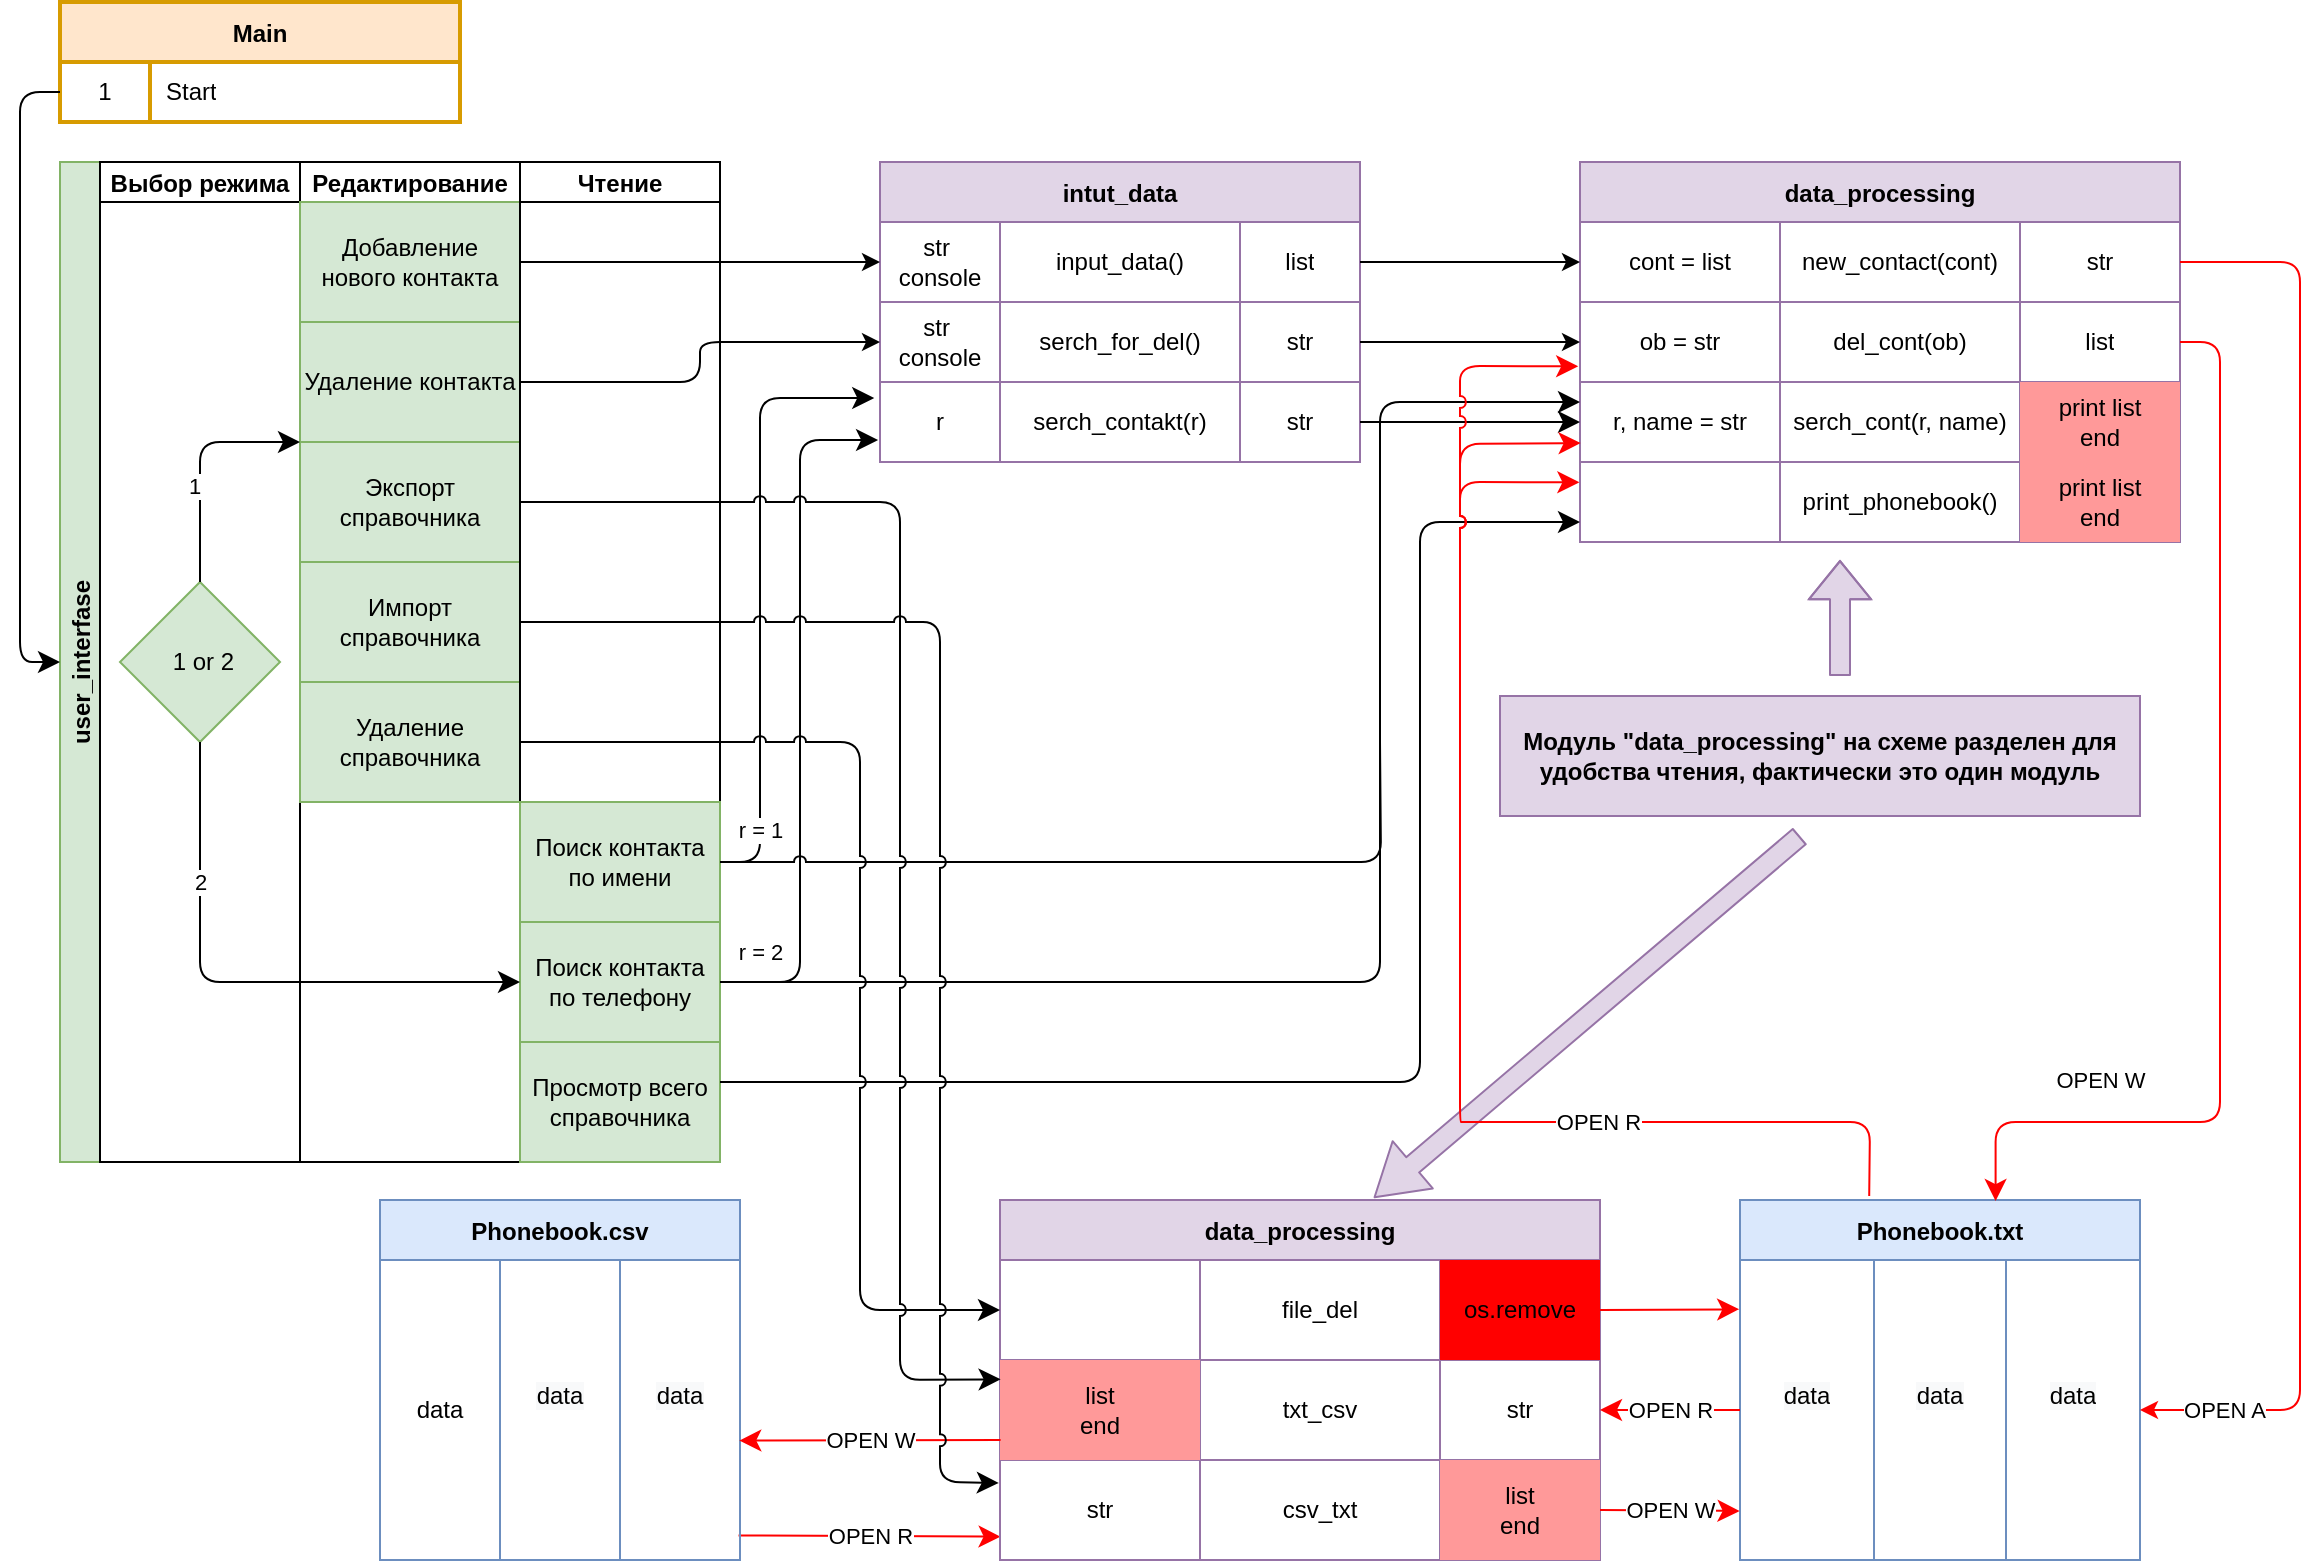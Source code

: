 <mxfile version="20.6.2" type="device"><diagram id="prtHgNgQTEPvFCAcTncT" name="Page-1"><mxGraphModel dx="1270" dy="806" grid="1" gridSize="10" guides="1" tooltips="1" connect="1" arrows="1" fold="1" page="1" pageScale="1" pageWidth="1169" pageHeight="827" math="0" shadow="0"><root><mxCell id="0"/><mxCell id="1" parent="0"/><mxCell id="uUep1V0yapSqdW1psIaz-75" value="" style="shape=flexArrow;endArrow=classic;html=1;rounded=1;strokeColor=#9673a6;strokeWidth=1;startSize=8;endSize=8;jumpStyle=arc;entryX=0.623;entryY=-0.006;entryDx=0;entryDy=0;entryPerimeter=0;fillColor=#e1d5e7;" parent="1" target="uUep1V0yapSqdW1psIaz-32" edge="1"><mxGeometry width="50" height="50" relative="1" as="geometry"><mxPoint x="910" y="440" as="sourcePoint"/><mxPoint x="810" y="420" as="targetPoint"/></mxGeometry></mxCell><mxCell id="aM_rVGcqEeMFa8VWpvlB-49" value="Phonebook.txt" style="shape=table;startSize=30;container=1;collapsible=0;childLayout=tableLayout;fontStyle=1;align=center;fillColor=#dae8fc;strokeColor=#6c8ebf;" parent="1" vertex="1"><mxGeometry x="880" y="622" width="200" height="180" as="geometry"/></mxCell><mxCell id="aM_rVGcqEeMFa8VWpvlB-50" value="" style="shape=tableRow;horizontal=0;startSize=0;swimlaneHead=0;swimlaneBody=0;top=0;left=0;bottom=0;right=0;collapsible=0;dropTarget=0;fillColor=none;points=[[0,0.5],[1,0.5]];portConstraint=eastwest;" parent="aM_rVGcqEeMFa8VWpvlB-49" vertex="1"><mxGeometry y="30" width="200" height="150" as="geometry"/></mxCell><mxCell id="aM_rVGcqEeMFa8VWpvlB-51" value="&#10;&lt;span style=&quot;color: rgb(0, 0, 0); font-family: Helvetica; font-size: 12px; font-style: normal; font-variant-ligatures: normal; font-variant-caps: normal; font-weight: 400; letter-spacing: normal; orphans: 2; text-align: center; text-indent: 0px; text-transform: none; widows: 2; word-spacing: 0px; -webkit-text-stroke-width: 0px; background-color: rgb(248, 249, 250); text-decoration-thickness: initial; text-decoration-style: initial; text-decoration-color: initial; float: none; display: inline !important;&quot;&gt;data&lt;/span&gt;&#10;&#10;" style="shape=partialRectangle;html=1;whiteSpace=wrap;connectable=0;fillColor=none;top=0;left=0;bottom=0;right=0;overflow=hidden;" parent="aM_rVGcqEeMFa8VWpvlB-50" vertex="1"><mxGeometry width="67" height="150" as="geometry"><mxRectangle width="67" height="150" as="alternateBounds"/></mxGeometry></mxCell><mxCell id="aM_rVGcqEeMFa8VWpvlB-52" value="&#10;&lt;span style=&quot;color: rgb(0, 0, 0); font-family: Helvetica; font-size: 12px; font-style: normal; font-variant-ligatures: normal; font-variant-caps: normal; font-weight: 400; letter-spacing: normal; orphans: 2; text-align: center; text-indent: 0px; text-transform: none; widows: 2; word-spacing: 0px; -webkit-text-stroke-width: 0px; background-color: rgb(248, 249, 250); text-decoration-thickness: initial; text-decoration-style: initial; text-decoration-color: initial; float: none; display: inline !important;&quot;&gt;data&lt;/span&gt;&#10;&#10;" style="shape=partialRectangle;html=1;whiteSpace=wrap;connectable=0;fillColor=none;top=0;left=0;bottom=0;right=0;overflow=hidden;" parent="aM_rVGcqEeMFa8VWpvlB-50" vertex="1"><mxGeometry x="67" width="66" height="150" as="geometry"><mxRectangle width="66" height="150" as="alternateBounds"/></mxGeometry></mxCell><mxCell id="aM_rVGcqEeMFa8VWpvlB-53" value="&#10;&lt;span style=&quot;color: rgb(0, 0, 0); font-family: Helvetica; font-size: 12px; font-style: normal; font-variant-ligatures: normal; font-variant-caps: normal; font-weight: 400; letter-spacing: normal; orphans: 2; text-align: center; text-indent: 0px; text-transform: none; widows: 2; word-spacing: 0px; -webkit-text-stroke-width: 0px; background-color: rgb(248, 249, 250); text-decoration-thickness: initial; text-decoration-style: initial; text-decoration-color: initial; float: none; display: inline !important;&quot;&gt;data&lt;/span&gt;&#10;&#10;" style="shape=partialRectangle;html=1;whiteSpace=wrap;connectable=0;fillColor=none;top=0;left=0;bottom=0;right=0;overflow=hidden;" parent="aM_rVGcqEeMFa8VWpvlB-50" vertex="1"><mxGeometry x="133" width="67" height="150" as="geometry"><mxRectangle width="67" height="150" as="alternateBounds"/></mxGeometry></mxCell><mxCell id="aM_rVGcqEeMFa8VWpvlB-114" value="Main" style="shape=table;startSize=30;container=1;collapsible=0;childLayout=tableLayout;fixedRows=1;rowLines=0;fontStyle=1;strokeWidth=2;fillColor=#ffe6cc;strokeColor=#d79b00;" parent="1" vertex="1"><mxGeometry x="40" y="23" width="200" height="60" as="geometry"/></mxCell><mxCell id="aM_rVGcqEeMFa8VWpvlB-115" value="" style="shape=tableRow;horizontal=0;startSize=0;swimlaneHead=0;swimlaneBody=0;top=0;left=0;bottom=0;right=0;collapsible=0;dropTarget=0;fillColor=none;points=[[0,0.5],[1,0.5]];portConstraint=eastwest;strokeWidth=2;" parent="aM_rVGcqEeMFa8VWpvlB-114" vertex="1"><mxGeometry y="30" width="200" height="30" as="geometry"/></mxCell><mxCell id="aM_rVGcqEeMFa8VWpvlB-116" value="1" style="shape=partialRectangle;html=1;whiteSpace=wrap;connectable=0;fillColor=none;top=0;left=0;bottom=0;right=0;overflow=hidden;pointerEvents=1;strokeWidth=2;" parent="aM_rVGcqEeMFa8VWpvlB-115" vertex="1"><mxGeometry width="45" height="30" as="geometry"><mxRectangle width="45" height="30" as="alternateBounds"/></mxGeometry></mxCell><mxCell id="aM_rVGcqEeMFa8VWpvlB-117" value="Start" style="shape=partialRectangle;html=1;whiteSpace=wrap;connectable=0;fillColor=none;top=0;left=0;bottom=0;right=0;align=left;spacingLeft=6;overflow=hidden;strokeWidth=2;" parent="aM_rVGcqEeMFa8VWpvlB-115" vertex="1"><mxGeometry x="45" width="155" height="30" as="geometry"><mxRectangle width="155" height="30" as="alternateBounds"/></mxGeometry></mxCell><mxCell id="uUep1V0yapSqdW1psIaz-65" value="OPEN R" style="edgeStyle=orthogonalEdgeStyle;rounded=1;jumpStyle=arc;orthogonalLoop=1;jettySize=auto;html=1;strokeColor=#FF0000;strokeWidth=1;startArrow=none;startFill=0;endArrow=classic;endFill=1;startSize=8;endSize=8;exitX=0.996;exitY=0.918;exitDx=0;exitDy=0;exitPerimeter=0;entryX=0.001;entryY=0.767;entryDx=0;entryDy=0;entryPerimeter=0;" parent="1" source="aM_rVGcqEeMFa8VWpvlB-130" target="uUep1V0yapSqdW1psIaz-50" edge="1"><mxGeometry relative="1" as="geometry"/></mxCell><mxCell id="aM_rVGcqEeMFa8VWpvlB-129" value="Phonebook.csv" style="shape=table;startSize=30;container=1;collapsible=0;childLayout=tableLayout;fontStyle=1;align=center;strokeWidth=1;fillColor=#dae8fc;strokeColor=#6c8ebf;" parent="1" vertex="1"><mxGeometry x="200" y="622" width="180" height="180" as="geometry"/></mxCell><mxCell id="aM_rVGcqEeMFa8VWpvlB-130" value="" style="shape=tableRow;horizontal=0;startSize=0;swimlaneHead=0;swimlaneBody=0;top=0;left=0;bottom=0;right=0;collapsible=0;dropTarget=0;fillColor=none;points=[[0,0.5],[1,0.5]];portConstraint=eastwest;strokeWidth=2;" parent="aM_rVGcqEeMFa8VWpvlB-129" vertex="1"><mxGeometry y="30" width="180" height="150" as="geometry"/></mxCell><mxCell id="aM_rVGcqEeMFa8VWpvlB-131" value="data" style="shape=partialRectangle;html=1;whiteSpace=wrap;connectable=0;fillColor=none;top=0;left=0;bottom=0;right=0;overflow=hidden;strokeWidth=2;" parent="aM_rVGcqEeMFa8VWpvlB-130" vertex="1"><mxGeometry width="60" height="150" as="geometry"><mxRectangle width="60" height="150" as="alternateBounds"/></mxGeometry></mxCell><mxCell id="aM_rVGcqEeMFa8VWpvlB-132" value="&#10;&lt;span style=&quot;color: rgb(0, 0, 0); font-family: Helvetica; font-size: 12px; font-style: normal; font-variant-ligatures: normal; font-variant-caps: normal; font-weight: 400; letter-spacing: normal; orphans: 2; text-align: center; text-indent: 0px; text-transform: none; widows: 2; word-spacing: 0px; -webkit-text-stroke-width: 0px; background-color: rgb(248, 249, 250); text-decoration-thickness: initial; text-decoration-style: initial; text-decoration-color: initial; float: none; display: inline !important;&quot;&gt;data&lt;/span&gt;&#10;&#10;" style="shape=partialRectangle;html=1;whiteSpace=wrap;connectable=0;fillColor=none;top=0;left=0;bottom=0;right=0;overflow=hidden;strokeWidth=2;" parent="aM_rVGcqEeMFa8VWpvlB-130" vertex="1"><mxGeometry x="60" width="60" height="150" as="geometry"><mxRectangle width="60" height="150" as="alternateBounds"/></mxGeometry></mxCell><mxCell id="aM_rVGcqEeMFa8VWpvlB-133" value="&#10;&lt;span style=&quot;color: rgb(0, 0, 0); font-family: Helvetica; font-size: 12px; font-style: normal; font-variant-ligatures: normal; font-variant-caps: normal; font-weight: 400; letter-spacing: normal; orphans: 2; text-align: center; text-indent: 0px; text-transform: none; widows: 2; word-spacing: 0px; -webkit-text-stroke-width: 0px; background-color: rgb(248, 249, 250); text-decoration-thickness: initial; text-decoration-style: initial; text-decoration-color: initial; float: none; display: inline !important;&quot;&gt;data&lt;/span&gt;&#10;&#10;" style="shape=partialRectangle;html=1;whiteSpace=wrap;connectable=0;fillColor=none;top=0;left=0;bottom=0;right=0;overflow=hidden;strokeWidth=2;" parent="aM_rVGcqEeMFa8VWpvlB-130" vertex="1"><mxGeometry x="120" width="60" height="150" as="geometry"><mxRectangle width="60" height="150" as="alternateBounds"/></mxGeometry></mxCell><mxCell id="U_XXB74yZXOMfzNIqRhM-14" value="data_processing" style="shape=table;startSize=30;container=1;collapsible=0;childLayout=tableLayout;fontStyle=1;align=center;fillColor=#e1d5e7;strokeColor=#9673a6;" parent="1" vertex="1"><mxGeometry x="800" y="103" width="300" height="190" as="geometry"/></mxCell><mxCell id="U_XXB74yZXOMfzNIqRhM-15" value="" style="shape=tableRow;horizontal=0;startSize=0;swimlaneHead=0;swimlaneBody=0;top=0;left=0;bottom=0;right=0;collapsible=0;dropTarget=0;fillColor=none;points=[[0,0.5],[1,0.5]];portConstraint=eastwest;" parent="U_XXB74yZXOMfzNIqRhM-14" vertex="1"><mxGeometry y="30" width="300" height="40" as="geometry"/></mxCell><mxCell id="U_XXB74yZXOMfzNIqRhM-16" value="cont = list" style="shape=partialRectangle;html=1;whiteSpace=wrap;connectable=0;fillColor=none;top=0;left=0;bottom=0;right=0;overflow=hidden;" parent="U_XXB74yZXOMfzNIqRhM-15" vertex="1"><mxGeometry width="100" height="40" as="geometry"><mxRectangle width="100" height="40" as="alternateBounds"/></mxGeometry></mxCell><mxCell id="U_XXB74yZXOMfzNIqRhM-17" value="new_contact(cont)" style="shape=partialRectangle;html=1;whiteSpace=wrap;connectable=0;fillColor=none;top=0;left=0;bottom=0;right=0;overflow=hidden;" parent="U_XXB74yZXOMfzNIqRhM-15" vertex="1"><mxGeometry x="100" width="120" height="40" as="geometry"><mxRectangle width="120" height="40" as="alternateBounds"/></mxGeometry></mxCell><mxCell id="U_XXB74yZXOMfzNIqRhM-18" value="str" style="shape=partialRectangle;html=1;whiteSpace=wrap;connectable=0;fillColor=none;top=0;left=0;bottom=0;right=0;overflow=hidden;" parent="U_XXB74yZXOMfzNIqRhM-15" vertex="1"><mxGeometry x="220" width="80" height="40" as="geometry"><mxRectangle width="80" height="40" as="alternateBounds"/></mxGeometry></mxCell><mxCell id="U_XXB74yZXOMfzNIqRhM-19" value="" style="shape=tableRow;horizontal=0;startSize=0;swimlaneHead=0;swimlaneBody=0;top=0;left=0;bottom=0;right=0;collapsible=0;dropTarget=0;fillColor=none;points=[[0,0.5],[1,0.5]];portConstraint=eastwest;" parent="U_XXB74yZXOMfzNIqRhM-14" vertex="1"><mxGeometry y="70" width="300" height="40" as="geometry"/></mxCell><mxCell id="U_XXB74yZXOMfzNIqRhM-20" value="ob = str" style="shape=partialRectangle;html=1;whiteSpace=wrap;connectable=0;fillColor=none;top=0;left=0;bottom=0;right=0;overflow=hidden;" parent="U_XXB74yZXOMfzNIqRhM-19" vertex="1"><mxGeometry width="100" height="40" as="geometry"><mxRectangle width="100" height="40" as="alternateBounds"/></mxGeometry></mxCell><mxCell id="U_XXB74yZXOMfzNIqRhM-21" value="del_cont(ob)" style="shape=partialRectangle;html=1;whiteSpace=wrap;connectable=0;fillColor=none;top=0;left=0;bottom=0;right=0;overflow=hidden;" parent="U_XXB74yZXOMfzNIqRhM-19" vertex="1"><mxGeometry x="100" width="120" height="40" as="geometry"><mxRectangle width="120" height="40" as="alternateBounds"/></mxGeometry></mxCell><mxCell id="U_XXB74yZXOMfzNIqRhM-22" value="list" style="shape=partialRectangle;html=1;whiteSpace=wrap;connectable=0;fillColor=none;top=0;left=0;bottom=0;right=0;overflow=hidden;" parent="U_XXB74yZXOMfzNIqRhM-19" vertex="1"><mxGeometry x="220" width="80" height="40" as="geometry"><mxRectangle width="80" height="40" as="alternateBounds"/></mxGeometry></mxCell><mxCell id="U_XXB74yZXOMfzNIqRhM-23" value="" style="shape=tableRow;horizontal=0;startSize=0;swimlaneHead=0;swimlaneBody=0;top=0;left=0;bottom=0;right=0;collapsible=0;dropTarget=0;fillColor=none;points=[[0,0.5],[1,0.5]];portConstraint=eastwest;" parent="U_XXB74yZXOMfzNIqRhM-14" vertex="1"><mxGeometry y="110" width="300" height="40" as="geometry"/></mxCell><mxCell id="U_XXB74yZXOMfzNIqRhM-24" value="r, name = str" style="shape=partialRectangle;html=1;whiteSpace=wrap;connectable=0;fillColor=none;top=0;left=0;bottom=0;right=0;overflow=hidden;" parent="U_XXB74yZXOMfzNIqRhM-23" vertex="1"><mxGeometry width="100" height="40" as="geometry"><mxRectangle width="100" height="40" as="alternateBounds"/></mxGeometry></mxCell><mxCell id="U_XXB74yZXOMfzNIqRhM-25" value="serch_cont(r, name)" style="shape=partialRectangle;html=1;whiteSpace=wrap;connectable=0;fillColor=none;top=0;left=0;bottom=0;right=0;overflow=hidden;" parent="U_XXB74yZXOMfzNIqRhM-23" vertex="1"><mxGeometry x="100" width="120" height="40" as="geometry"><mxRectangle width="120" height="40" as="alternateBounds"/></mxGeometry></mxCell><mxCell id="U_XXB74yZXOMfzNIqRhM-26" value="print list&lt;br&gt;end" style="shape=partialRectangle;html=1;whiteSpace=wrap;connectable=0;fillColor=#FF9999;top=0;left=0;bottom=0;right=0;overflow=hidden;" parent="U_XXB74yZXOMfzNIqRhM-23" vertex="1"><mxGeometry x="220" width="80" height="40" as="geometry"><mxRectangle width="80" height="40" as="alternateBounds"/></mxGeometry></mxCell><mxCell id="uUep1V0yapSqdW1psIaz-9" value="" style="shape=tableRow;horizontal=0;startSize=0;swimlaneHead=0;swimlaneBody=0;top=0;left=0;bottom=0;right=0;collapsible=0;dropTarget=0;fillColor=none;points=[[0,0.5],[1,0.5]];portConstraint=eastwest;" parent="U_XXB74yZXOMfzNIqRhM-14" vertex="1"><mxGeometry y="150" width="300" height="40" as="geometry"/></mxCell><mxCell id="uUep1V0yapSqdW1psIaz-10" value="" style="shape=partialRectangle;html=1;whiteSpace=wrap;connectable=0;fillColor=none;top=0;left=0;bottom=0;right=0;overflow=hidden;" parent="uUep1V0yapSqdW1psIaz-9" vertex="1"><mxGeometry width="100" height="40" as="geometry"><mxRectangle width="100" height="40" as="alternateBounds"/></mxGeometry></mxCell><mxCell id="uUep1V0yapSqdW1psIaz-11" value="print_phonebook()" style="shape=partialRectangle;html=1;whiteSpace=wrap;connectable=0;fillColor=none;top=0;left=0;bottom=0;right=0;overflow=hidden;" parent="uUep1V0yapSqdW1psIaz-9" vertex="1"><mxGeometry x="100" width="120" height="40" as="geometry"><mxRectangle width="120" height="40" as="alternateBounds"/></mxGeometry></mxCell><mxCell id="uUep1V0yapSqdW1psIaz-12" value="&lt;span style=&quot;color: rgb(0, 0, 0); font-family: Helvetica; font-size: 12px; font-style: normal; font-variant-ligatures: normal; font-variant-caps: normal; font-weight: 400; letter-spacing: normal; orphans: 2; text-align: center; text-indent: 0px; text-transform: none; widows: 2; word-spacing: 0px; -webkit-text-stroke-width: 0px; text-decoration-thickness: initial; text-decoration-style: initial; text-decoration-color: initial; float: none; display: inline !important;&quot;&gt;print list&lt;/span&gt;&lt;br style=&quot;color: rgb(0, 0, 0); font-family: Helvetica; font-size: 12px; font-style: normal; font-variant-ligatures: normal; font-variant-caps: normal; font-weight: 400; letter-spacing: normal; orphans: 2; text-align: center; text-indent: 0px; text-transform: none; widows: 2; word-spacing: 0px; -webkit-text-stroke-width: 0px; text-decoration-thickness: initial; text-decoration-style: initial; text-decoration-color: initial;&quot;&gt;&lt;span style=&quot;color: rgb(0, 0, 0); font-family: Helvetica; font-size: 12px; font-style: normal; font-variant-ligatures: normal; font-variant-caps: normal; font-weight: 400; letter-spacing: normal; orphans: 2; text-align: center; text-indent: 0px; text-transform: none; widows: 2; word-spacing: 0px; -webkit-text-stroke-width: 0px; text-decoration-thickness: initial; text-decoration-style: initial; text-decoration-color: initial; float: none; display: inline !important;&quot;&gt;end&lt;/span&gt;" style="shape=partialRectangle;html=1;whiteSpace=wrap;connectable=0;fillColor=#FF9999;top=0;left=0;bottom=0;right=0;overflow=hidden;" parent="uUep1V0yapSqdW1psIaz-9" vertex="1"><mxGeometry x="220" width="80" height="40" as="geometry"><mxRectangle width="80" height="40" as="alternateBounds"/></mxGeometry></mxCell><mxCell id="U_XXB74yZXOMfzNIqRhM-27" value="user_interfase" style="swimlane;childLayout=stackLayout;resizeParent=1;resizeParentMax=0;startSize=20;horizontal=0;horizontalStack=1;fillColor=#d5e8d4;strokeColor=#82b366;" parent="1" vertex="1"><mxGeometry x="40" y="103" width="330" height="500" as="geometry"/></mxCell><mxCell id="U_XXB74yZXOMfzNIqRhM-28" value="Выбор режима" style="swimlane;startSize=20;" parent="U_XXB74yZXOMfzNIqRhM-27" vertex="1"><mxGeometry x="20" width="100" height="500" as="geometry"/></mxCell><mxCell id="U_XXB74yZXOMfzNIqRhM-31" value="&amp;nbsp;1 or 2" style="rhombus;whiteSpace=wrap;html=1;fillColor=#d5e8d4;strokeColor=#82b366;" parent="U_XXB74yZXOMfzNIqRhM-28" vertex="1"><mxGeometry x="10" y="210" width="80" height="80" as="geometry"/></mxCell><mxCell id="U_XXB74yZXOMfzNIqRhM-29" value="Редактирование" style="swimlane;startSize=20;" parent="U_XXB74yZXOMfzNIqRhM-27" vertex="1"><mxGeometry x="120" width="110" height="500" as="geometry"/></mxCell><mxCell id="U_XXB74yZXOMfzNIqRhM-33" value="Добавление нового контакта" style="rounded=0;whiteSpace=wrap;html=1;fillColor=#d5e8d4;strokeColor=#82b366;" parent="U_XXB74yZXOMfzNIqRhM-29" vertex="1"><mxGeometry y="20" width="110" height="60" as="geometry"/></mxCell><mxCell id="U_XXB74yZXOMfzNIqRhM-34" value="Удаление контакта" style="rounded=0;whiteSpace=wrap;html=1;fillColor=#d5e8d4;strokeColor=#82b366;" parent="U_XXB74yZXOMfzNIqRhM-29" vertex="1"><mxGeometry y="80" width="110" height="60" as="geometry"/></mxCell><mxCell id="U_XXB74yZXOMfzNIqRhM-36" value="Экспорт справочника" style="rounded=0;whiteSpace=wrap;html=1;fillColor=#d5e8d4;strokeColor=#82b366;" parent="U_XXB74yZXOMfzNIqRhM-29" vertex="1"><mxGeometry y="140" width="110" height="60" as="geometry"/></mxCell><mxCell id="U_XXB74yZXOMfzNIqRhM-37" value="Импорт справочника" style="rounded=0;whiteSpace=wrap;html=1;fillColor=#d5e8d4;strokeColor=#82b366;" parent="U_XXB74yZXOMfzNIqRhM-29" vertex="1"><mxGeometry y="200" width="110" height="60" as="geometry"/></mxCell><mxCell id="U_XXB74yZXOMfzNIqRhM-38" value="Удаление справочника" style="rounded=0;whiteSpace=wrap;html=1;fillColor=#d5e8d4;strokeColor=#82b366;" parent="U_XXB74yZXOMfzNIqRhM-29" vertex="1"><mxGeometry y="260" width="110" height="60" as="geometry"/></mxCell><mxCell id="U_XXB74yZXOMfzNIqRhM-30" value="Чтение" style="swimlane;startSize=20;" parent="U_XXB74yZXOMfzNIqRhM-27" vertex="1"><mxGeometry x="230" width="100" height="500" as="geometry"/></mxCell><mxCell id="U_XXB74yZXOMfzNIqRhM-39" value="Поиск контакта по имени" style="rounded=0;whiteSpace=wrap;html=1;fillColor=#d5e8d4;strokeColor=#82b366;" parent="U_XXB74yZXOMfzNIqRhM-30" vertex="1"><mxGeometry y="320" width="100" height="60" as="geometry"/></mxCell><mxCell id="U_XXB74yZXOMfzNIqRhM-40" value="Поиск контакта по телефону" style="rounded=0;whiteSpace=wrap;html=1;fillColor=#d5e8d4;strokeColor=#82b366;" parent="U_XXB74yZXOMfzNIqRhM-30" vertex="1"><mxGeometry y="380" width="100" height="60" as="geometry"/></mxCell><mxCell id="U_XXB74yZXOMfzNIqRhM-41" value="Просмотр всего справочника" style="rounded=0;whiteSpace=wrap;html=1;fillColor=#d5e8d4;strokeColor=#82b366;" parent="U_XXB74yZXOMfzNIqRhM-30" vertex="1"><mxGeometry y="440" width="100" height="60" as="geometry"/></mxCell><mxCell id="uUep1V0yapSqdW1psIaz-18" style="edgeStyle=orthogonalEdgeStyle;rounded=1;orthogonalLoop=1;jettySize=auto;html=1;exitX=0.5;exitY=0;exitDx=0;exitDy=0;entryX=0;entryY=0;entryDx=0;entryDy=0;strokeColor=#000000;strokeWidth=1;startArrow=none;startFill=0;startSize=8;endSize=8;" parent="U_XXB74yZXOMfzNIqRhM-27" source="U_XXB74yZXOMfzNIqRhM-31" target="U_XXB74yZXOMfzNIqRhM-36" edge="1"><mxGeometry relative="1" as="geometry"><Array as="points"><mxPoint x="70" y="140"/></Array></mxGeometry></mxCell><mxCell id="uUep1V0yapSqdW1psIaz-20" value="1" style="edgeLabel;html=1;align=center;verticalAlign=middle;resizable=0;points=[];" parent="uUep1V0yapSqdW1psIaz-18" vertex="1" connectable="0"><mxGeometry x="-0.2" y="3" relative="1" as="geometry"><mxPoint as="offset"/></mxGeometry></mxCell><mxCell id="uUep1V0yapSqdW1psIaz-19" style="edgeStyle=orthogonalEdgeStyle;rounded=1;orthogonalLoop=1;jettySize=auto;html=1;exitX=0.5;exitY=1;exitDx=0;exitDy=0;entryX=0;entryY=0.5;entryDx=0;entryDy=0;strokeColor=#000000;strokeWidth=1;startArrow=none;startFill=0;startSize=8;endSize=8;" parent="U_XXB74yZXOMfzNIqRhM-27" source="U_XXB74yZXOMfzNIqRhM-31" target="U_XXB74yZXOMfzNIqRhM-40" edge="1"><mxGeometry relative="1" as="geometry"/></mxCell><mxCell id="uUep1V0yapSqdW1psIaz-21" value="2" style="edgeLabel;html=1;align=center;verticalAlign=middle;resizable=0;points=[];" parent="uUep1V0yapSqdW1psIaz-19" vertex="1" connectable="0"><mxGeometry x="-0.503" relative="1" as="geometry"><mxPoint as="offset"/></mxGeometry></mxCell><mxCell id="U_XXB74yZXOMfzNIqRhM-43" value="intut_data" style="shape=table;startSize=30;container=1;collapsible=0;childLayout=tableLayout;fontStyle=1;align=center;fillColor=#e1d5e7;strokeColor=#9673a6;" parent="1" vertex="1"><mxGeometry x="450" y="103" width="240" height="150" as="geometry"/></mxCell><mxCell id="U_XXB74yZXOMfzNIqRhM-44" value="" style="shape=tableRow;horizontal=0;startSize=0;swimlaneHead=0;swimlaneBody=0;top=0;left=0;bottom=0;right=0;collapsible=0;dropTarget=0;fillColor=none;points=[[0,0.5],[1,0.5]];portConstraint=eastwest;" parent="U_XXB74yZXOMfzNIqRhM-43" vertex="1"><mxGeometry y="30" width="240" height="40" as="geometry"/></mxCell><mxCell id="U_XXB74yZXOMfzNIqRhM-45" value="str&amp;nbsp;&lt;br&gt;console" style="shape=partialRectangle;html=1;whiteSpace=wrap;connectable=0;fillColor=none;top=0;left=0;bottom=0;right=0;overflow=hidden;" parent="U_XXB74yZXOMfzNIqRhM-44" vertex="1"><mxGeometry width="60" height="40" as="geometry"><mxRectangle width="60" height="40" as="alternateBounds"/></mxGeometry></mxCell><mxCell id="U_XXB74yZXOMfzNIqRhM-46" value="input_data()" style="shape=partialRectangle;html=1;whiteSpace=wrap;connectable=0;fillColor=none;top=0;left=0;bottom=0;right=0;overflow=hidden;" parent="U_XXB74yZXOMfzNIqRhM-44" vertex="1"><mxGeometry x="60" width="120" height="40" as="geometry"><mxRectangle width="120" height="40" as="alternateBounds"/></mxGeometry></mxCell><mxCell id="U_XXB74yZXOMfzNIqRhM-47" value="list" style="shape=partialRectangle;html=1;whiteSpace=wrap;connectable=0;fillColor=none;top=0;left=0;bottom=0;right=0;overflow=hidden;" parent="U_XXB74yZXOMfzNIqRhM-44" vertex="1"><mxGeometry x="180" width="60" height="40" as="geometry"><mxRectangle width="60" height="40" as="alternateBounds"/></mxGeometry></mxCell><mxCell id="U_XXB74yZXOMfzNIqRhM-48" value="" style="shape=tableRow;horizontal=0;startSize=0;swimlaneHead=0;swimlaneBody=0;top=0;left=0;bottom=0;right=0;collapsible=0;dropTarget=0;fillColor=none;points=[[0,0.5],[1,0.5]];portConstraint=eastwest;" parent="U_XXB74yZXOMfzNIqRhM-43" vertex="1"><mxGeometry y="70" width="240" height="40" as="geometry"/></mxCell><mxCell id="U_XXB74yZXOMfzNIqRhM-49" value="str&amp;nbsp;&lt;br&gt;console" style="shape=partialRectangle;html=1;whiteSpace=wrap;connectable=0;fillColor=none;top=0;left=0;bottom=0;right=0;overflow=hidden;" parent="U_XXB74yZXOMfzNIqRhM-48" vertex="1"><mxGeometry width="60" height="40" as="geometry"><mxRectangle width="60" height="40" as="alternateBounds"/></mxGeometry></mxCell><mxCell id="U_XXB74yZXOMfzNIqRhM-50" value="serch_for_del()" style="shape=partialRectangle;html=1;whiteSpace=wrap;connectable=0;fillColor=none;top=0;left=0;bottom=0;right=0;overflow=hidden;" parent="U_XXB74yZXOMfzNIqRhM-48" vertex="1"><mxGeometry x="60" width="120" height="40" as="geometry"><mxRectangle width="120" height="40" as="alternateBounds"/></mxGeometry></mxCell><mxCell id="U_XXB74yZXOMfzNIqRhM-51" value="str" style="shape=partialRectangle;html=1;whiteSpace=wrap;connectable=0;fillColor=none;top=0;left=0;bottom=0;right=0;overflow=hidden;" parent="U_XXB74yZXOMfzNIqRhM-48" vertex="1"><mxGeometry x="180" width="60" height="40" as="geometry"><mxRectangle width="60" height="40" as="alternateBounds"/></mxGeometry></mxCell><mxCell id="U_XXB74yZXOMfzNIqRhM-52" value="" style="shape=tableRow;horizontal=0;startSize=0;swimlaneHead=0;swimlaneBody=0;top=0;left=0;bottom=0;right=0;collapsible=0;dropTarget=0;fillColor=none;points=[[0,0.5],[1,0.5]];portConstraint=eastwest;" parent="U_XXB74yZXOMfzNIqRhM-43" vertex="1"><mxGeometry y="110" width="240" height="40" as="geometry"/></mxCell><mxCell id="U_XXB74yZXOMfzNIqRhM-53" value="r" style="shape=partialRectangle;html=1;whiteSpace=wrap;connectable=0;fillColor=none;top=0;left=0;bottom=0;right=0;overflow=hidden;" parent="U_XXB74yZXOMfzNIqRhM-52" vertex="1"><mxGeometry width="60" height="40" as="geometry"><mxRectangle width="60" height="40" as="alternateBounds"/></mxGeometry></mxCell><mxCell id="U_XXB74yZXOMfzNIqRhM-54" value="serch_contakt(r)" style="shape=partialRectangle;html=1;whiteSpace=wrap;connectable=0;fillColor=none;top=0;left=0;bottom=0;right=0;overflow=hidden;" parent="U_XXB74yZXOMfzNIqRhM-52" vertex="1"><mxGeometry x="60" width="120" height="40" as="geometry"><mxRectangle width="120" height="40" as="alternateBounds"/></mxGeometry></mxCell><mxCell id="U_XXB74yZXOMfzNIqRhM-55" value="str" style="shape=partialRectangle;html=1;whiteSpace=wrap;connectable=0;fillColor=none;top=0;left=0;bottom=0;right=0;overflow=hidden;" parent="U_XXB74yZXOMfzNIqRhM-52" vertex="1"><mxGeometry x="180" width="60" height="40" as="geometry"><mxRectangle width="60" height="40" as="alternateBounds"/></mxGeometry></mxCell><mxCell id="U_XXB74yZXOMfzNIqRhM-58" style="edgeStyle=orthogonalEdgeStyle;rounded=0;orthogonalLoop=1;jettySize=auto;html=1;entryX=0;entryY=0.5;entryDx=0;entryDy=0;" parent="1" source="U_XXB74yZXOMfzNIqRhM-44" target="U_XXB74yZXOMfzNIqRhM-15" edge="1"><mxGeometry relative="1" as="geometry"/></mxCell><mxCell id="U_XXB74yZXOMfzNIqRhM-59" style="edgeStyle=orthogonalEdgeStyle;rounded=0;orthogonalLoop=1;jettySize=auto;html=1;entryX=0;entryY=0.5;entryDx=0;entryDy=0;" parent="1" source="U_XXB74yZXOMfzNIqRhM-33" target="U_XXB74yZXOMfzNIqRhM-44" edge="1"><mxGeometry relative="1" as="geometry"/></mxCell><mxCell id="U_XXB74yZXOMfzNIqRhM-60" value="OPEN A" style="edgeStyle=orthogonalEdgeStyle;rounded=1;orthogonalLoop=1;jettySize=auto;html=1;entryX=1;entryY=0.5;entryDx=0;entryDy=0;strokeColor=#FF0000;strokeWidth=1;" parent="1" source="U_XXB74yZXOMfzNIqRhM-15" target="aM_rVGcqEeMFa8VWpvlB-50" edge="1"><mxGeometry x="0.882" relative="1" as="geometry"><Array as="points"><mxPoint x="1160" y="153"/><mxPoint x="1160" y="727"/></Array><mxPoint as="offset"/></mxGeometry></mxCell><mxCell id="uUep1V0yapSqdW1psIaz-2" style="edgeStyle=orthogonalEdgeStyle;rounded=1;orthogonalLoop=1;jettySize=auto;html=1;entryX=0;entryY=0.5;entryDx=0;entryDy=0;" parent="1" source="U_XXB74yZXOMfzNIqRhM-34" target="U_XXB74yZXOMfzNIqRhM-48" edge="1"><mxGeometry relative="1" as="geometry"><Array as="points"><mxPoint x="360" y="213"/><mxPoint x="360" y="193"/></Array></mxGeometry></mxCell><mxCell id="uUep1V0yapSqdW1psIaz-3" style="edgeStyle=orthogonalEdgeStyle;rounded=0;orthogonalLoop=1;jettySize=auto;html=1;exitX=1;exitY=0.5;exitDx=0;exitDy=0;entryX=0;entryY=0.5;entryDx=0;entryDy=0;" parent="1" source="U_XXB74yZXOMfzNIqRhM-48" target="U_XXB74yZXOMfzNIqRhM-19" edge="1"><mxGeometry relative="1" as="geometry"><mxPoint x="840" y="183" as="targetPoint"/></mxGeometry></mxCell><mxCell id="uUep1V0yapSqdW1psIaz-4" style="edgeStyle=orthogonalEdgeStyle;rounded=1;orthogonalLoop=1;jettySize=auto;html=1;exitX=1;exitY=0.5;exitDx=0;exitDy=0;startArrow=none;startFill=0;endSize=8;startSize=8;strokeColor=#FF0000;strokeWidth=1;entryX=0.639;entryY=0.003;entryDx=0;entryDy=0;entryPerimeter=0;" parent="1" source="U_XXB74yZXOMfzNIqRhM-19" target="aM_rVGcqEeMFa8VWpvlB-49" edge="1"><mxGeometry relative="1" as="geometry"><mxPoint x="1010" y="643" as="targetPoint"/><Array as="points"><mxPoint x="1120" y="193"/><mxPoint x="1120" y="583"/><mxPoint x="1008" y="583"/></Array></mxGeometry></mxCell><mxCell id="uUep1V0yapSqdW1psIaz-5" value="OPEN W" style="edgeLabel;html=1;align=center;verticalAlign=middle;resizable=0;points=[];" parent="uUep1V0yapSqdW1psIaz-4" vertex="1" connectable="0"><mxGeometry x="0.071" y="-1" relative="1" as="geometry"><mxPoint x="-59" y="88" as="offset"/></mxGeometry></mxCell><mxCell id="uUep1V0yapSqdW1psIaz-13" value="r = 1" style="edgeStyle=orthogonalEdgeStyle;rounded=1;orthogonalLoop=1;jettySize=auto;html=1;entryX=-0.012;entryY=0.2;entryDx=0;entryDy=0;strokeColor=#000000;strokeWidth=1;startArrow=none;startFill=0;startSize=8;endSize=8;exitX=1;exitY=0.5;exitDx=0;exitDy=0;entryPerimeter=0;" parent="1" source="U_XXB74yZXOMfzNIqRhM-39" target="U_XXB74yZXOMfzNIqRhM-52" edge="1"><mxGeometry x="-0.764" relative="1" as="geometry"><mxPoint x="300" y="333" as="sourcePoint"/><Array as="points"><mxPoint x="390" y="453"/><mxPoint x="390" y="221"/></Array><mxPoint as="offset"/></mxGeometry></mxCell><mxCell id="uUep1V0yapSqdW1psIaz-14" value="r = 2" style="edgeStyle=orthogonalEdgeStyle;rounded=1;orthogonalLoop=1;jettySize=auto;html=1;strokeColor=#000000;strokeWidth=1;startArrow=none;startFill=0;startSize=8;endSize=8;entryX=-0.004;entryY=0.725;entryDx=0;entryDy=0;entryPerimeter=0;" parent="1" source="U_XXB74yZXOMfzNIqRhM-40" target="U_XXB74yZXOMfzNIqRhM-52" edge="1"><mxGeometry x="-0.684" y="20" relative="1" as="geometry"><mxPoint x="460" y="443" as="targetPoint"/><Array as="points"><mxPoint x="410" y="513"/><mxPoint x="410" y="242"/></Array><mxPoint as="offset"/></mxGeometry></mxCell><mxCell id="uUep1V0yapSqdW1psIaz-16" style="edgeStyle=orthogonalEdgeStyle;rounded=1;orthogonalLoop=1;jettySize=auto;html=1;strokeColor=#000000;strokeWidth=1;startArrow=none;startFill=0;startSize=8;endSize=8;entryX=0;entryY=0.25;entryDx=0;entryDy=0;entryPerimeter=0;" parent="1" source="U_XXB74yZXOMfzNIqRhM-40" target="U_XXB74yZXOMfzNIqRhM-23" edge="1"><mxGeometry relative="1" as="geometry"><mxPoint x="690" y="383" as="targetPoint"/><Array as="points"><mxPoint x="700" y="513"/><mxPoint x="700" y="223"/></Array></mxGeometry></mxCell><mxCell id="uUep1V0yapSqdW1psIaz-17" style="edgeStyle=orthogonalEdgeStyle;rounded=1;orthogonalLoop=1;jettySize=auto;html=1;entryX=0;entryY=0.5;entryDx=0;entryDy=0;strokeColor=#000000;strokeWidth=1;startArrow=none;startFill=0;startSize=8;endSize=8;" parent="1" source="U_XXB74yZXOMfzNIqRhM-52" target="U_XXB74yZXOMfzNIqRhM-23" edge="1"><mxGeometry relative="1" as="geometry"/></mxCell><mxCell id="uUep1V0yapSqdW1psIaz-24" style="edgeStyle=orthogonalEdgeStyle;rounded=1;orthogonalLoop=1;jettySize=auto;html=1;strokeColor=#000000;strokeWidth=1;startArrow=none;startFill=0;startSize=8;endSize=8;jumpStyle=none;" parent="1" source="U_XXB74yZXOMfzNIqRhM-41" edge="1"><mxGeometry relative="1" as="geometry"><mxPoint x="800" y="283" as="targetPoint"/><Array as="points"><mxPoint x="720" y="563"/><mxPoint x="720" y="283"/><mxPoint x="800" y="283"/></Array></mxGeometry></mxCell><mxCell id="uUep1V0yapSqdW1psIaz-32" value="data_processing" style="shape=table;startSize=30;container=1;collapsible=0;childLayout=tableLayout;fontStyle=1;align=center;fillColor=#e1d5e7;strokeColor=#9673a6;" parent="1" vertex="1"><mxGeometry x="510" y="622" width="300" height="180" as="geometry"/></mxCell><mxCell id="uUep1V0yapSqdW1psIaz-33" value="" style="shape=tableRow;horizontal=0;startSize=0;swimlaneHead=0;swimlaneBody=0;top=0;left=0;bottom=0;right=0;collapsible=0;dropTarget=0;fillColor=none;points=[[0,0.5],[1,0.5]];portConstraint=eastwest;" parent="uUep1V0yapSqdW1psIaz-32" vertex="1"><mxGeometry y="30" width="300" height="50" as="geometry"/></mxCell><mxCell id="uUep1V0yapSqdW1psIaz-34" value="" style="shape=partialRectangle;html=1;whiteSpace=wrap;connectable=0;fillColor=none;top=0;left=0;bottom=0;right=0;overflow=hidden;" parent="uUep1V0yapSqdW1psIaz-33" vertex="1"><mxGeometry width="100" height="50" as="geometry"><mxRectangle width="100" height="50" as="alternateBounds"/></mxGeometry></mxCell><mxCell id="uUep1V0yapSqdW1psIaz-35" value="file_del" style="shape=partialRectangle;html=1;whiteSpace=wrap;connectable=0;fillColor=none;top=0;left=0;bottom=0;right=0;overflow=hidden;" parent="uUep1V0yapSqdW1psIaz-33" vertex="1"><mxGeometry x="100" width="120" height="50" as="geometry"><mxRectangle width="120" height="50" as="alternateBounds"/></mxGeometry></mxCell><mxCell id="uUep1V0yapSqdW1psIaz-36" value="os.remove" style="shape=partialRectangle;html=1;whiteSpace=wrap;connectable=0;fillColor=#FF0000;top=0;left=0;bottom=0;right=0;overflow=hidden;" parent="uUep1V0yapSqdW1psIaz-33" vertex="1"><mxGeometry x="220" width="80" height="50" as="geometry"><mxRectangle width="80" height="50" as="alternateBounds"/></mxGeometry></mxCell><mxCell id="uUep1V0yapSqdW1psIaz-37" value="" style="shape=tableRow;horizontal=0;startSize=0;swimlaneHead=0;swimlaneBody=0;top=0;left=0;bottom=0;right=0;collapsible=0;dropTarget=0;fillColor=none;points=[[0,0.5],[1,0.5]];portConstraint=eastwest;" parent="uUep1V0yapSqdW1psIaz-32" vertex="1"><mxGeometry y="80" width="300" height="50" as="geometry"/></mxCell><mxCell id="uUep1V0yapSqdW1psIaz-38" value="list&lt;br&gt;end" style="shape=partialRectangle;html=1;whiteSpace=wrap;connectable=0;fillColor=#FF9999;top=0;left=0;bottom=0;right=0;overflow=hidden;" parent="uUep1V0yapSqdW1psIaz-37" vertex="1"><mxGeometry width="100" height="50" as="geometry"><mxRectangle width="100" height="50" as="alternateBounds"/></mxGeometry></mxCell><mxCell id="uUep1V0yapSqdW1psIaz-39" value="txt_csv" style="shape=partialRectangle;html=1;whiteSpace=wrap;connectable=0;fillColor=none;top=0;left=0;bottom=0;right=0;overflow=hidden;" parent="uUep1V0yapSqdW1psIaz-37" vertex="1"><mxGeometry x="100" width="120" height="50" as="geometry"><mxRectangle width="120" height="50" as="alternateBounds"/></mxGeometry></mxCell><mxCell id="uUep1V0yapSqdW1psIaz-40" value="str" style="shape=partialRectangle;html=1;whiteSpace=wrap;connectable=0;fillColor=none;top=0;left=0;bottom=0;right=0;overflow=hidden;" parent="uUep1V0yapSqdW1psIaz-37" vertex="1"><mxGeometry x="220" width="80" height="50" as="geometry"><mxRectangle width="80" height="50" as="alternateBounds"/></mxGeometry></mxCell><mxCell id="uUep1V0yapSqdW1psIaz-50" value="" style="shape=tableRow;horizontal=0;startSize=0;swimlaneHead=0;swimlaneBody=0;top=0;left=0;bottom=0;right=0;collapsible=0;dropTarget=0;fillColor=none;points=[[0,0.5],[1,0.5]];portConstraint=eastwest;" parent="uUep1V0yapSqdW1psIaz-32" vertex="1"><mxGeometry y="130" width="300" height="50" as="geometry"/></mxCell><mxCell id="uUep1V0yapSqdW1psIaz-51" value="str" style="shape=partialRectangle;html=1;whiteSpace=wrap;connectable=0;fillColor=none;top=0;left=0;bottom=0;right=0;overflow=hidden;" parent="uUep1V0yapSqdW1psIaz-50" vertex="1"><mxGeometry width="100" height="50" as="geometry"><mxRectangle width="100" height="50" as="alternateBounds"/></mxGeometry></mxCell><mxCell id="uUep1V0yapSqdW1psIaz-52" value="csv_txt" style="shape=partialRectangle;html=1;whiteSpace=wrap;connectable=0;fillColor=none;top=0;left=0;bottom=0;right=0;overflow=hidden;" parent="uUep1V0yapSqdW1psIaz-50" vertex="1"><mxGeometry x="100" width="120" height="50" as="geometry"><mxRectangle width="120" height="50" as="alternateBounds"/></mxGeometry></mxCell><mxCell id="uUep1V0yapSqdW1psIaz-53" value="list&lt;br&gt;end" style="shape=partialRectangle;html=1;whiteSpace=wrap;connectable=0;fillColor=#FF9999;top=0;left=0;bottom=0;right=0;overflow=hidden;" parent="uUep1V0yapSqdW1psIaz-50" vertex="1"><mxGeometry x="220" width="80" height="50" as="geometry"><mxRectangle width="80" height="50" as="alternateBounds"/></mxGeometry></mxCell><mxCell id="uUep1V0yapSqdW1psIaz-54" style="edgeStyle=orthogonalEdgeStyle;rounded=1;jumpStyle=arc;orthogonalLoop=1;jettySize=auto;html=1;strokeColor=#000000;strokeWidth=1;startArrow=none;startFill=0;startSize=8;endSize=8;endArrow=none;endFill=0;" parent="1" source="U_XXB74yZXOMfzNIqRhM-39" edge="1"><mxGeometry relative="1" as="geometry"><mxPoint x="700" y="393" as="targetPoint"/></mxGeometry></mxCell><mxCell id="uUep1V0yapSqdW1psIaz-55" style="edgeStyle=orthogonalEdgeStyle;rounded=1;jumpStyle=arc;orthogonalLoop=1;jettySize=auto;html=1;strokeColor=#000000;strokeWidth=1;startArrow=none;startFill=0;endArrow=classic;endFill=1;startSize=8;endSize=8;entryX=0;entryY=0.5;entryDx=0;entryDy=0;" parent="1" source="U_XXB74yZXOMfzNIqRhM-38" target="uUep1V0yapSqdW1psIaz-33" edge="1"><mxGeometry relative="1" as="geometry"><mxPoint x="440" y="783" as="targetPoint"/><Array as="points"><mxPoint x="440" y="393"/><mxPoint x="440" y="677"/></Array></mxGeometry></mxCell><mxCell id="uUep1V0yapSqdW1psIaz-56" style="edgeStyle=orthogonalEdgeStyle;rounded=1;jumpStyle=arc;orthogonalLoop=1;jettySize=auto;html=1;entryX=-0.002;entryY=0.164;entryDx=0;entryDy=0;strokeColor=#FF0000;strokeWidth=1;startArrow=none;startFill=0;endArrow=classic;endFill=1;startSize=8;endSize=8;entryPerimeter=0;" parent="1" source="uUep1V0yapSqdW1psIaz-33" target="aM_rVGcqEeMFa8VWpvlB-50" edge="1"><mxGeometry relative="1" as="geometry"/></mxCell><mxCell id="uUep1V0yapSqdW1psIaz-60" value="OPEN R" style="endArrow=classic;html=1;rounded=1;strokeColor=#FF0000;strokeWidth=1;startSize=8;endSize=8;jumpStyle=arc;exitX=0.323;exitY=-0.011;exitDx=0;exitDy=0;exitPerimeter=0;entryX=-0.003;entryY=0.803;entryDx=0;entryDy=0;entryPerimeter=0;" parent="1" source="aM_rVGcqEeMFa8VWpvlB-49" target="U_XXB74yZXOMfzNIqRhM-19" edge="1"><mxGeometry x="-0.489" width="50" height="50" relative="1" as="geometry"><mxPoint x="770" y="463" as="sourcePoint"/><mxPoint x="820" y="413" as="targetPoint"/><Array as="points"><mxPoint x="945" y="583"/><mxPoint x="740" y="583"/><mxPoint x="740" y="433"/><mxPoint x="740" y="205"/></Array><mxPoint as="offset"/></mxGeometry></mxCell><mxCell id="uUep1V0yapSqdW1psIaz-61" value="" style="endArrow=classic;html=1;rounded=1;strokeColor=#FF0000;strokeWidth=1;startSize=8;endSize=8;jumpStyle=arc;entryX=0.001;entryY=0.763;entryDx=0;entryDy=0;entryPerimeter=0;" parent="1" target="U_XXB74yZXOMfzNIqRhM-23" edge="1"><mxGeometry width="50" height="50" relative="1" as="geometry"><mxPoint x="740" y="443" as="sourcePoint"/><mxPoint x="780" y="393" as="targetPoint"/><Array as="points"><mxPoint x="740" y="244"/></Array></mxGeometry></mxCell><mxCell id="uUep1V0yapSqdW1psIaz-62" value="" style="endArrow=classic;html=1;rounded=1;strokeColor=#FF0000;strokeWidth=1;startSize=8;endSize=8;jumpStyle=arc;entryX=-0.001;entryY=0.254;entryDx=0;entryDy=0;entryPerimeter=0;" parent="1" target="uUep1V0yapSqdW1psIaz-9" edge="1"><mxGeometry width="50" height="50" relative="1" as="geometry"><mxPoint x="740" y="443" as="sourcePoint"/><mxPoint x="780" y="393" as="targetPoint"/><Array as="points"><mxPoint x="740" y="263"/></Array></mxGeometry></mxCell><mxCell id="uUep1V0yapSqdW1psIaz-63" value="OPEN R" style="edgeStyle=orthogonalEdgeStyle;rounded=1;jumpStyle=arc;orthogonalLoop=1;jettySize=auto;html=1;entryX=1;entryY=0.5;entryDx=0;entryDy=0;strokeColor=#FF0000;strokeWidth=1;startArrow=none;startFill=0;endArrow=classic;endFill=1;startSize=8;endSize=8;" parent="1" source="aM_rVGcqEeMFa8VWpvlB-50" target="uUep1V0yapSqdW1psIaz-37" edge="1"><mxGeometry relative="1" as="geometry"/></mxCell><mxCell id="uUep1V0yapSqdW1psIaz-64" value="OPEN W" style="edgeStyle=orthogonalEdgeStyle;rounded=1;jumpStyle=arc;orthogonalLoop=1;jettySize=auto;html=1;entryX=0.998;entryY=0.602;entryDx=0;entryDy=0;strokeColor=#FF0000;strokeWidth=1;startArrow=none;startFill=0;endArrow=classic;endFill=1;startSize=8;endSize=8;exitX=0.001;exitY=0.8;exitDx=0;exitDy=0;exitPerimeter=0;entryPerimeter=0;" parent="1" source="uUep1V0yapSqdW1psIaz-37" target="aM_rVGcqEeMFa8VWpvlB-130" edge="1"><mxGeometry relative="1" as="geometry"/></mxCell><mxCell id="uUep1V0yapSqdW1psIaz-66" value="OPEN W" style="edgeStyle=orthogonalEdgeStyle;rounded=1;jumpStyle=arc;orthogonalLoop=1;jettySize=auto;html=1;entryX=-0.001;entryY=0.837;entryDx=0;entryDy=0;entryPerimeter=0;strokeColor=#FF0000;strokeWidth=1;startArrow=none;startFill=0;endArrow=classic;endFill=1;startSize=8;endSize=8;" parent="1" source="uUep1V0yapSqdW1psIaz-50" target="aM_rVGcqEeMFa8VWpvlB-50" edge="1"><mxGeometry relative="1" as="geometry"/></mxCell><mxCell id="uUep1V0yapSqdW1psIaz-67" value="" style="endArrow=classic;html=1;rounded=1;strokeColor=#000000;strokeWidth=1;startSize=8;endSize=8;jumpStyle=arc;exitX=1;exitY=0.5;exitDx=0;exitDy=0;entryX=0.001;entryY=0.193;entryDx=0;entryDy=0;entryPerimeter=0;" parent="1" source="U_XXB74yZXOMfzNIqRhM-36" target="uUep1V0yapSqdW1psIaz-37" edge="1"><mxGeometry width="50" height="50" relative="1" as="geometry"><mxPoint x="420" y="573" as="sourcePoint"/><mxPoint x="470" y="523" as="targetPoint"/><Array as="points"><mxPoint x="460" y="273"/><mxPoint x="460" y="712"/></Array></mxGeometry></mxCell><mxCell id="uUep1V0yapSqdW1psIaz-68" value="" style="endArrow=classic;html=1;rounded=1;strokeColor=#000000;strokeWidth=1;startSize=8;endSize=8;jumpStyle=arc;exitX=1;exitY=0.5;exitDx=0;exitDy=0;entryX=-0.002;entryY=0.23;entryDx=0;entryDy=0;entryPerimeter=0;" parent="1" source="U_XXB74yZXOMfzNIqRhM-37" target="uUep1V0yapSqdW1psIaz-50" edge="1"><mxGeometry width="50" height="50" relative="1" as="geometry"><mxPoint x="440" y="533" as="sourcePoint"/><mxPoint x="490" y="483" as="targetPoint"/><Array as="points"><mxPoint x="480" y="333"/><mxPoint x="480" y="760"/><mxPoint x="480" y="763"/></Array></mxGeometry></mxCell><mxCell id="uUep1V0yapSqdW1psIaz-70" style="edgeStyle=orthogonalEdgeStyle;rounded=1;jumpStyle=arc;orthogonalLoop=1;jettySize=auto;html=1;entryX=0;entryY=0.5;entryDx=0;entryDy=0;strokeColor=#000000;strokeWidth=1;startArrow=none;startFill=0;endArrow=classic;endFill=1;startSize=8;endSize=8;exitX=0;exitY=0.5;exitDx=0;exitDy=0;" parent="1" source="aM_rVGcqEeMFa8VWpvlB-115" target="U_XXB74yZXOMfzNIqRhM-27" edge="1"><mxGeometry relative="1" as="geometry"><Array as="points"><mxPoint x="20" y="68"/><mxPoint x="20" y="353"/></Array></mxGeometry></mxCell><mxCell id="uUep1V0yapSqdW1psIaz-72" value="&lt;span style=&quot;font-weight: 700;&quot;&gt;Модуль &quot;data_processing&quot; на схеме разделен для удобства чтения, фактически это один модуль&lt;/span&gt;" style="text;html=1;strokeColor=#9673a6;fillColor=#e1d5e7;align=center;verticalAlign=middle;whiteSpace=wrap;rounded=0;labelBackgroundColor=none;" parent="1" vertex="1"><mxGeometry x="760" y="370" width="320" height="60" as="geometry"/></mxCell><mxCell id="uUep1V0yapSqdW1psIaz-74" value="" style="shape=flexArrow;endArrow=classic;html=1;rounded=1;strokeColor=#9673a6;strokeWidth=1;startSize=8;endSize=6.03;jumpStyle=arc;width=10;fillColor=#e1d5e7;" parent="1" edge="1"><mxGeometry width="50" height="50" relative="1" as="geometry"><mxPoint x="930" y="360" as="sourcePoint"/><mxPoint x="930" y="302" as="targetPoint"/><Array as="points"><mxPoint x="930" y="342"/></Array></mxGeometry></mxCell></root></mxGraphModel></diagram></mxfile>